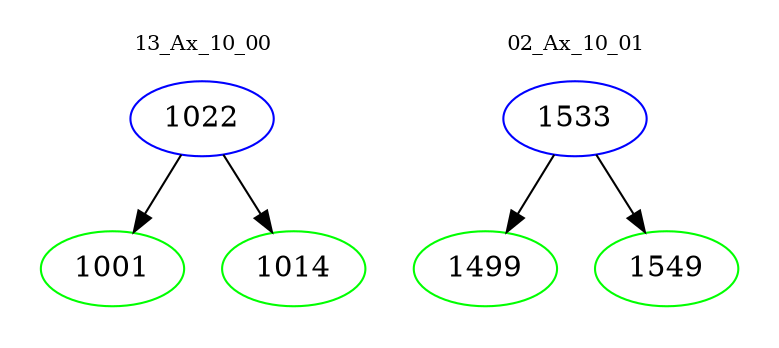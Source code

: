 digraph{
subgraph cluster_0 {
color = white
label = "13_Ax_10_00";
fontsize=10;
T0_1022 [label="1022", color="blue"]
T0_1022 -> T0_1001 [color="black"]
T0_1001 [label="1001", color="green"]
T0_1022 -> T0_1014 [color="black"]
T0_1014 [label="1014", color="green"]
}
subgraph cluster_1 {
color = white
label = "02_Ax_10_01";
fontsize=10;
T1_1533 [label="1533", color="blue"]
T1_1533 -> T1_1499 [color="black"]
T1_1499 [label="1499", color="green"]
T1_1533 -> T1_1549 [color="black"]
T1_1549 [label="1549", color="green"]
}
}
